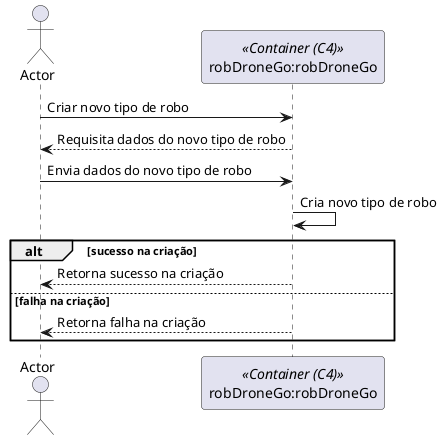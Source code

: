 @startuml

actor Actor as Actor
participant "robDroneGo:robDroneGo" as Container <<Container (C4)>>

Actor -> Container: Criar novo tipo de robo
Container --> Actor: Requisita dados do novo tipo de robo

Actor -> Container: Envia dados do novo tipo de robo
Container -> Container: Cria novo tipo de robo

alt sucesso na criação
    Container --> Actor: Retorna sucesso na criação
else falha na criação
    Container --> Actor: Retorna falha na criação
end

@enduml
